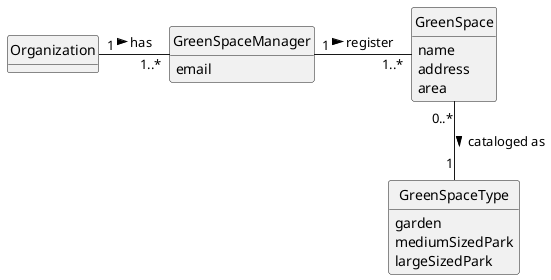 @startuml
skinparam monochrome true
skinparam packageStyle rectangle
skinparam shadowing false

'left to right direction

skinparam classAttributeIconSize 0

hide circle
hide methods

class Organization {
}

class GreenSpaceManager {
    email
}

class GreenSpace {
    name
    address
    area
}

class GreenSpaceType {
    garden
    mediumSizedPark
    largeSizedPark
}


Organization "1" - "1..*" GreenSpaceManager : has >
GreenSpaceManager "1" - "1..*" GreenSpace: register >
GreenSpace "0..*" -- "1" GreenSpaceType : cataloged as >

@enduml